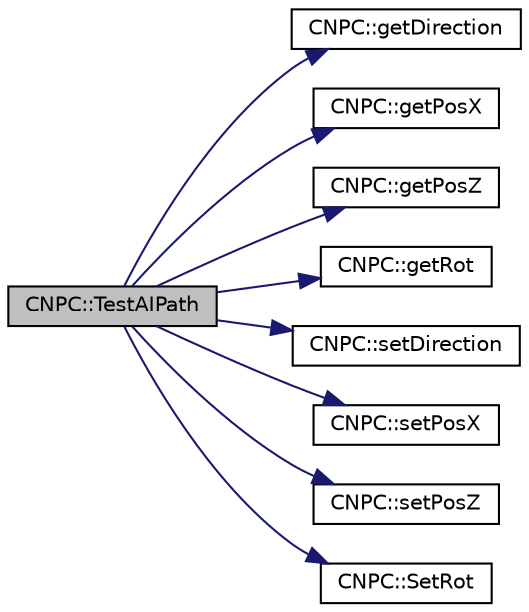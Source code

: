 digraph "CNPC::TestAIPath"
{
  bgcolor="transparent";
  edge [fontname="Helvetica",fontsize="10",labelfontname="Helvetica",labelfontsize="10"];
  node [fontname="Helvetica",fontsize="10",shape=record];
  rankdir="LR";
  Node1 [label="CNPC::TestAIPath",height=0.2,width=0.4,color="black", fillcolor="grey75", style="filled", fontcolor="black"];
  Node1 -> Node2 [color="midnightblue",fontsize="10",style="solid",fontname="Helvetica"];
  Node2 [label="CNPC::getDirection",height=0.2,width=0.4,color="black",URL="$classCNPC.html#a5f825df48d7176c9d416a81ad864d650"];
  Node1 -> Node3 [color="midnightblue",fontsize="10",style="solid",fontname="Helvetica"];
  Node3 [label="CNPC::getPosX",height=0.2,width=0.4,color="black",URL="$classCNPC.html#a3f6cd3f2aaa1cbf05768971d5e455cdb"];
  Node1 -> Node4 [color="midnightblue",fontsize="10",style="solid",fontname="Helvetica"];
  Node4 [label="CNPC::getPosZ",height=0.2,width=0.4,color="black",URL="$classCNPC.html#a790575c687283f2ee6807824b9bb302f"];
  Node1 -> Node5 [color="midnightblue",fontsize="10",style="solid",fontname="Helvetica"];
  Node5 [label="CNPC::getRot",height=0.2,width=0.4,color="black",URL="$classCNPC.html#a59c64aa979def0bf034cc6730f06c357"];
  Node1 -> Node6 [color="midnightblue",fontsize="10",style="solid",fontname="Helvetica"];
  Node6 [label="CNPC::setDirection",height=0.2,width=0.4,color="black",URL="$classCNPC.html#a648ab30fd1662b891d69882ddbd7206b"];
  Node1 -> Node7 [color="midnightblue",fontsize="10",style="solid",fontname="Helvetica"];
  Node7 [label="CNPC::setPosX",height=0.2,width=0.4,color="black",URL="$classCNPC.html#a845812680ee1f5f2ae18a01091733665"];
  Node1 -> Node8 [color="midnightblue",fontsize="10",style="solid",fontname="Helvetica"];
  Node8 [label="CNPC::setPosZ",height=0.2,width=0.4,color="black",URL="$classCNPC.html#a3cd42b55ac62c078bd61ee944cac532f"];
  Node1 -> Node9 [color="midnightblue",fontsize="10",style="solid",fontname="Helvetica"];
  Node9 [label="CNPC::SetRot",height=0.2,width=0.4,color="black",URL="$classCNPC.html#abdcd69d857e7cf55fa81318e3c6ef21b"];
}
